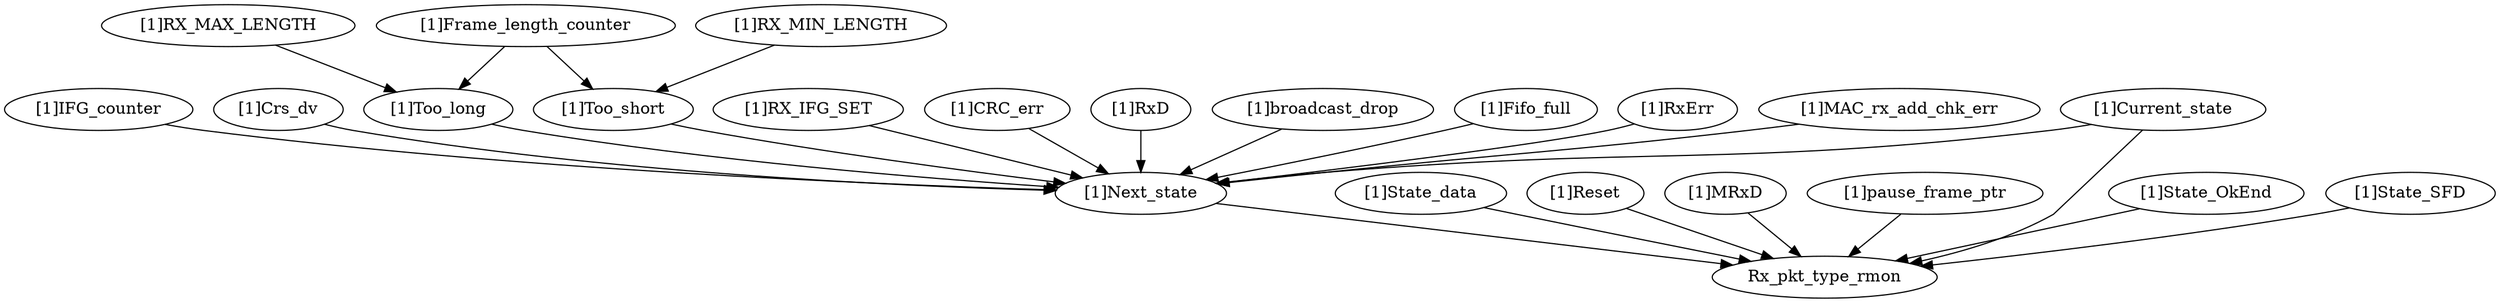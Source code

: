 strict digraph "" {
	"[1]IFG_counter"	 [complexity=6,
		importance=0.300223329657,
		rank=0.0500372216095];
	"[1]Next_state"	 [complexity=4,
		importance=0.141021271996,
		rank=0.035255317999];
	"[1]IFG_counter" -> "[1]Next_state";
	"[1]State_data"	 [complexity=4,
		importance=0.0545813307362,
		rank=0.0136453326841];
	Rx_pkt_type_rmon	 [complexity=0,
		importance=0.0421691156399,
		rank=0.0];
	"[1]State_data" -> Rx_pkt_type_rmon;
	"[1]Crs_dv"	 [complexity=16,
		importance=3.26235586921,
		rank=0.203897241826];
	"[1]Crs_dv" -> "[1]Next_state";
	"[1]Frame_length_counter"	 [complexity=16,
		importance=3.1566577405,
		rank=0.197291108781];
	"[1]Too_long"	 [complexity=14,
		importance=1.57036609169,
		rank=0.112169006549];
	"[1]Frame_length_counter" -> "[1]Too_long";
	"[1]Too_short"	 [complexity=10,
		importance=1.2883235477,
		rank=0.12883235477];
	"[1]Frame_length_counter" -> "[1]Too_short";
	"[1]Reset"	 [complexity=1,
		importance=0.138919562016,
		rank=0.138919562016];
	"[1]Reset" -> Rx_pkt_type_rmon;
	"[1]MRxD"	 [complexity=2,
		importance=0.0545813307362,
		rank=0.0272906653681];
	"[1]MRxD" -> Rx_pkt_type_rmon;
	"[1]Next_state" -> Rx_pkt_type_rmon;
	"[1]RX_IFG_SET"	 [complexity=6,
		importance=0.294454759088,
		rank=0.0490757931814];
	"[1]RX_IFG_SET" -> "[1]Next_state";
	"[1]RX_MAX_LENGTH"	 [complexity=16,
		importance=3.15314439848,
		rank=0.197071524905];
	"[1]RX_MAX_LENGTH" -> "[1]Too_long";
	"[1]pause_frame_ptr"	 [complexity=3,
		importance=0.0998917593094,
		rank=0.0332972531031];
	"[1]pause_frame_ptr" -> Rx_pkt_type_rmon;
	"[1]CRC_err"	 [complexity=5,
		importance=0.294454759088,
		rank=0.0588909518177];
	"[1]CRC_err" -> "[1]Next_state";
	"[1]RxD"	 [complexity=8,
		importance=1.00187808253,
		rank=0.125234760316];
	"[1]RxD" -> "[1]Next_state";
	"[1]Current_state"	 [complexity=15,
		importance=4.68283810905,
		rank=0.31218920727];
	"[1]Current_state" -> Rx_pkt_type_rmon;
	"[1]Current_state" -> "[1]Next_state";
	"[1]broadcast_drop"	 [complexity=8,
		importance=0.294454759088,
		rank=0.0368068448861];
	"[1]broadcast_drop" -> "[1]Next_state";
	"[1]State_OkEnd"	 [complexity=3,
		importance=0.0967504463762,
		rank=0.0322501487921];
	"[1]State_OkEnd" -> Rx_pkt_type_rmon;
	"[1]Fifo_full"	 [complexity=5,
		importance=0.435476031085,
		rank=0.0870952062169];
	"[1]Fifo_full" -> "[1]Next_state";
	"[1]Too_long" -> "[1]Next_state";
	"[1]RxErr"	 [complexity=10,
		importance=1.14703678927,
		rank=0.114703678927];
	"[1]RxErr" -> "[1]Next_state";
	"[1]Too_short" -> "[1]Next_state";
	"[1]State_SFD"	 [complexity=4,
		importance=0.0545813307362,
		rank=0.0136453326841];
	"[1]State_SFD" -> Rx_pkt_type_rmon;
	"[1]RX_MIN_LENGTH"	 [complexity=12,
		importance=2.5890593105,
		rank=0.215754942541];
	"[1]RX_MIN_LENGTH" -> "[1]Too_short";
	"[1]MAC_rx_add_chk_err"	 [complexity=8,
		importance=0.294454759088,
		rank=0.0368068448861];
	"[1]MAC_rx_add_chk_err" -> "[1]Next_state";
}
